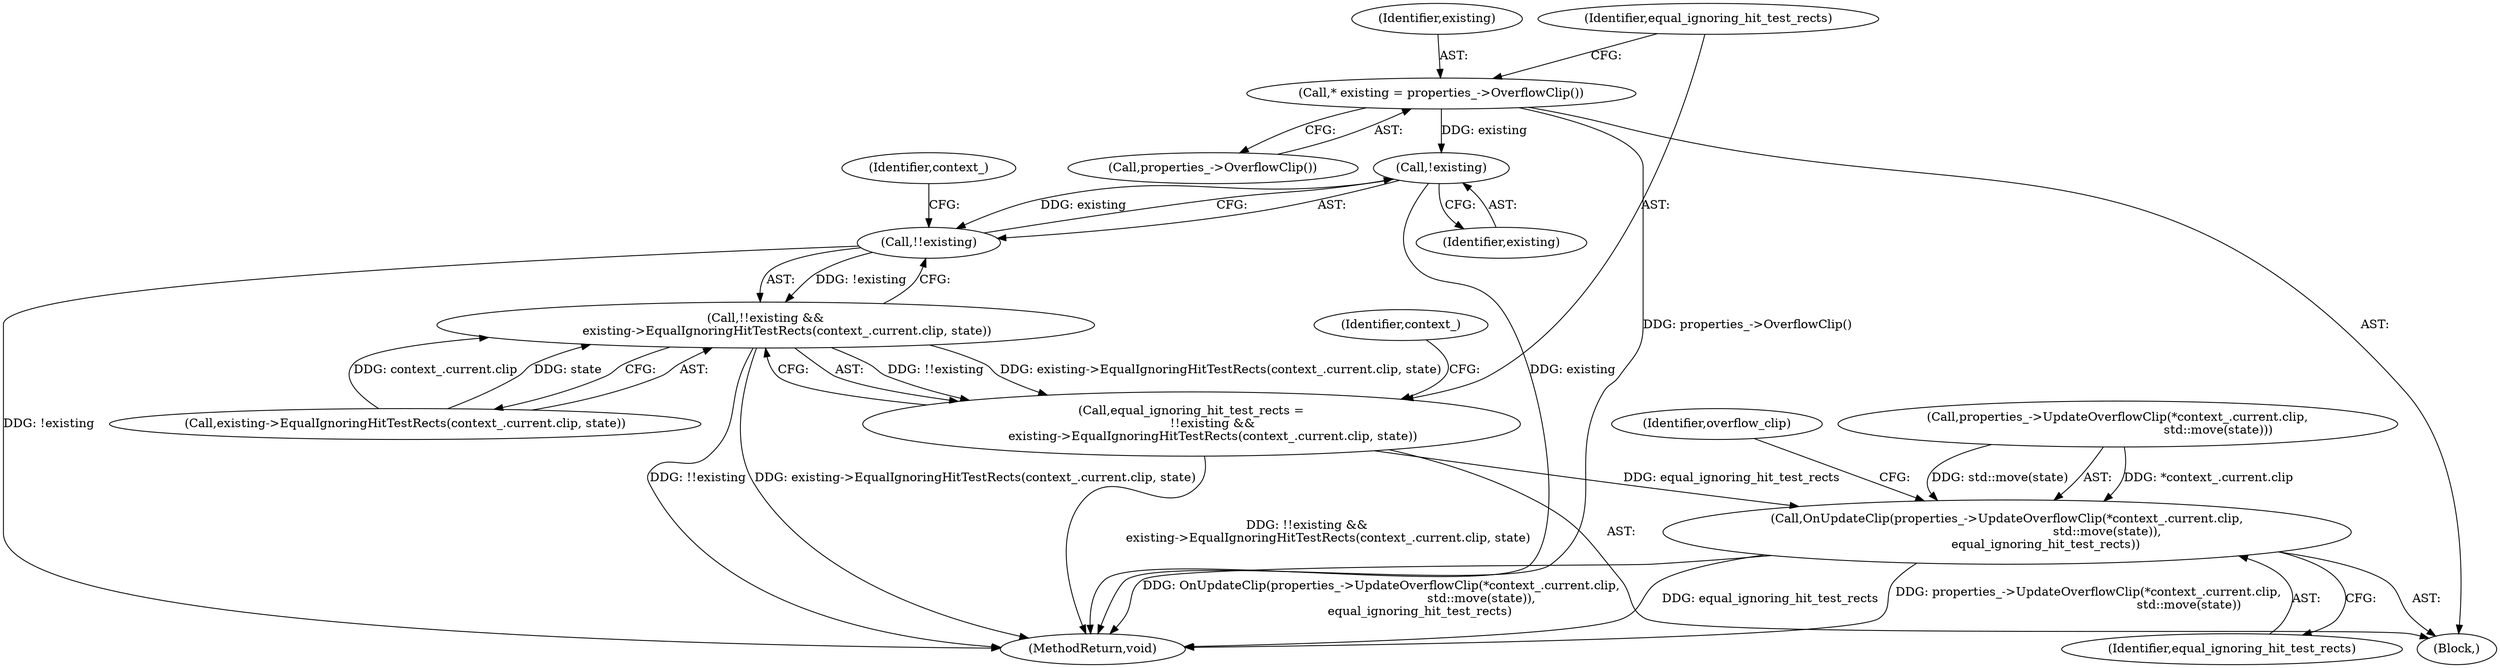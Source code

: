 digraph "0_Chrome_f911e11e7f6b5c0d6f5ee694a9871de6619889f7_9@pointer" {
"1000189" [label="(Call,!existing)"];
"1000181" [label="(Call,* existing = properties_->OverflowClip())"];
"1000188" [label="(Call,!!existing)"];
"1000187" [label="(Call,!!existing &&\n           existing->EqualIgnoringHitTestRects(context_.current.clip, state))"];
"1000185" [label="(Call,equal_ignoring_hit_test_rects =\n           !!existing &&\n           existing->EqualIgnoringHitTestRects(context_.current.clip, state))"];
"1000198" [label="(Call,OnUpdateClip(properties_->UpdateOverflowClip(*context_.current.clip,\n                                                    std::move(state)),\n                    equal_ignoring_hit_test_rects))"];
"1000190" [label="(Identifier,existing)"];
"1000203" [label="(Identifier,context_)"];
"1000114" [label="(Block,)"];
"1000199" [label="(Call,properties_->UpdateOverflowClip(*context_.current.clip,\n                                                    std::move(state)))"];
"1000182" [label="(Identifier,existing)"];
"1000194" [label="(Identifier,context_)"];
"1000208" [label="(Identifier,equal_ignoring_hit_test_rects)"];
"1000189" [label="(Call,!existing)"];
"1000214" [label="(Identifier,overflow_clip)"];
"1000188" [label="(Call,!!existing)"];
"1000187" [label="(Call,!!existing &&\n           existing->EqualIgnoringHitTestRects(context_.current.clip, state))"];
"1000185" [label="(Call,equal_ignoring_hit_test_rects =\n           !!existing &&\n           existing->EqualIgnoringHitTestRects(context_.current.clip, state))"];
"1000181" [label="(Call,* existing = properties_->OverflowClip())"];
"1000198" [label="(Call,OnUpdateClip(properties_->UpdateOverflowClip(*context_.current.clip,\n                                                    std::move(state)),\n                    equal_ignoring_hit_test_rects))"];
"1000191" [label="(Call,existing->EqualIgnoringHitTestRects(context_.current.clip, state))"];
"1000222" [label="(MethodReturn,void)"];
"1000183" [label="(Call,properties_->OverflowClip())"];
"1000186" [label="(Identifier,equal_ignoring_hit_test_rects)"];
"1000189" -> "1000188"  [label="AST: "];
"1000189" -> "1000190"  [label="CFG: "];
"1000190" -> "1000189"  [label="AST: "];
"1000188" -> "1000189"  [label="CFG: "];
"1000189" -> "1000222"  [label="DDG: existing"];
"1000189" -> "1000188"  [label="DDG: existing"];
"1000181" -> "1000189"  [label="DDG: existing"];
"1000181" -> "1000114"  [label="AST: "];
"1000181" -> "1000183"  [label="CFG: "];
"1000182" -> "1000181"  [label="AST: "];
"1000183" -> "1000181"  [label="AST: "];
"1000186" -> "1000181"  [label="CFG: "];
"1000181" -> "1000222"  [label="DDG: properties_->OverflowClip()"];
"1000188" -> "1000187"  [label="AST: "];
"1000194" -> "1000188"  [label="CFG: "];
"1000187" -> "1000188"  [label="CFG: "];
"1000188" -> "1000222"  [label="DDG: !existing"];
"1000188" -> "1000187"  [label="DDG: !existing"];
"1000187" -> "1000185"  [label="AST: "];
"1000187" -> "1000191"  [label="CFG: "];
"1000191" -> "1000187"  [label="AST: "];
"1000185" -> "1000187"  [label="CFG: "];
"1000187" -> "1000222"  [label="DDG: existing->EqualIgnoringHitTestRects(context_.current.clip, state)"];
"1000187" -> "1000222"  [label="DDG: !!existing"];
"1000187" -> "1000185"  [label="DDG: !!existing"];
"1000187" -> "1000185"  [label="DDG: existing->EqualIgnoringHitTestRects(context_.current.clip, state)"];
"1000191" -> "1000187"  [label="DDG: context_.current.clip"];
"1000191" -> "1000187"  [label="DDG: state"];
"1000185" -> "1000114"  [label="AST: "];
"1000186" -> "1000185"  [label="AST: "];
"1000203" -> "1000185"  [label="CFG: "];
"1000185" -> "1000222"  [label="DDG: !!existing &&\n           existing->EqualIgnoringHitTestRects(context_.current.clip, state)"];
"1000185" -> "1000198"  [label="DDG: equal_ignoring_hit_test_rects"];
"1000198" -> "1000114"  [label="AST: "];
"1000198" -> "1000208"  [label="CFG: "];
"1000199" -> "1000198"  [label="AST: "];
"1000208" -> "1000198"  [label="AST: "];
"1000214" -> "1000198"  [label="CFG: "];
"1000198" -> "1000222"  [label="DDG: equal_ignoring_hit_test_rects"];
"1000198" -> "1000222"  [label="DDG: properties_->UpdateOverflowClip(*context_.current.clip,\n                                                    std::move(state))"];
"1000198" -> "1000222"  [label="DDG: OnUpdateClip(properties_->UpdateOverflowClip(*context_.current.clip,\n                                                    std::move(state)),\n                    equal_ignoring_hit_test_rects)"];
"1000199" -> "1000198"  [label="DDG: *context_.current.clip"];
"1000199" -> "1000198"  [label="DDG: std::move(state)"];
}
